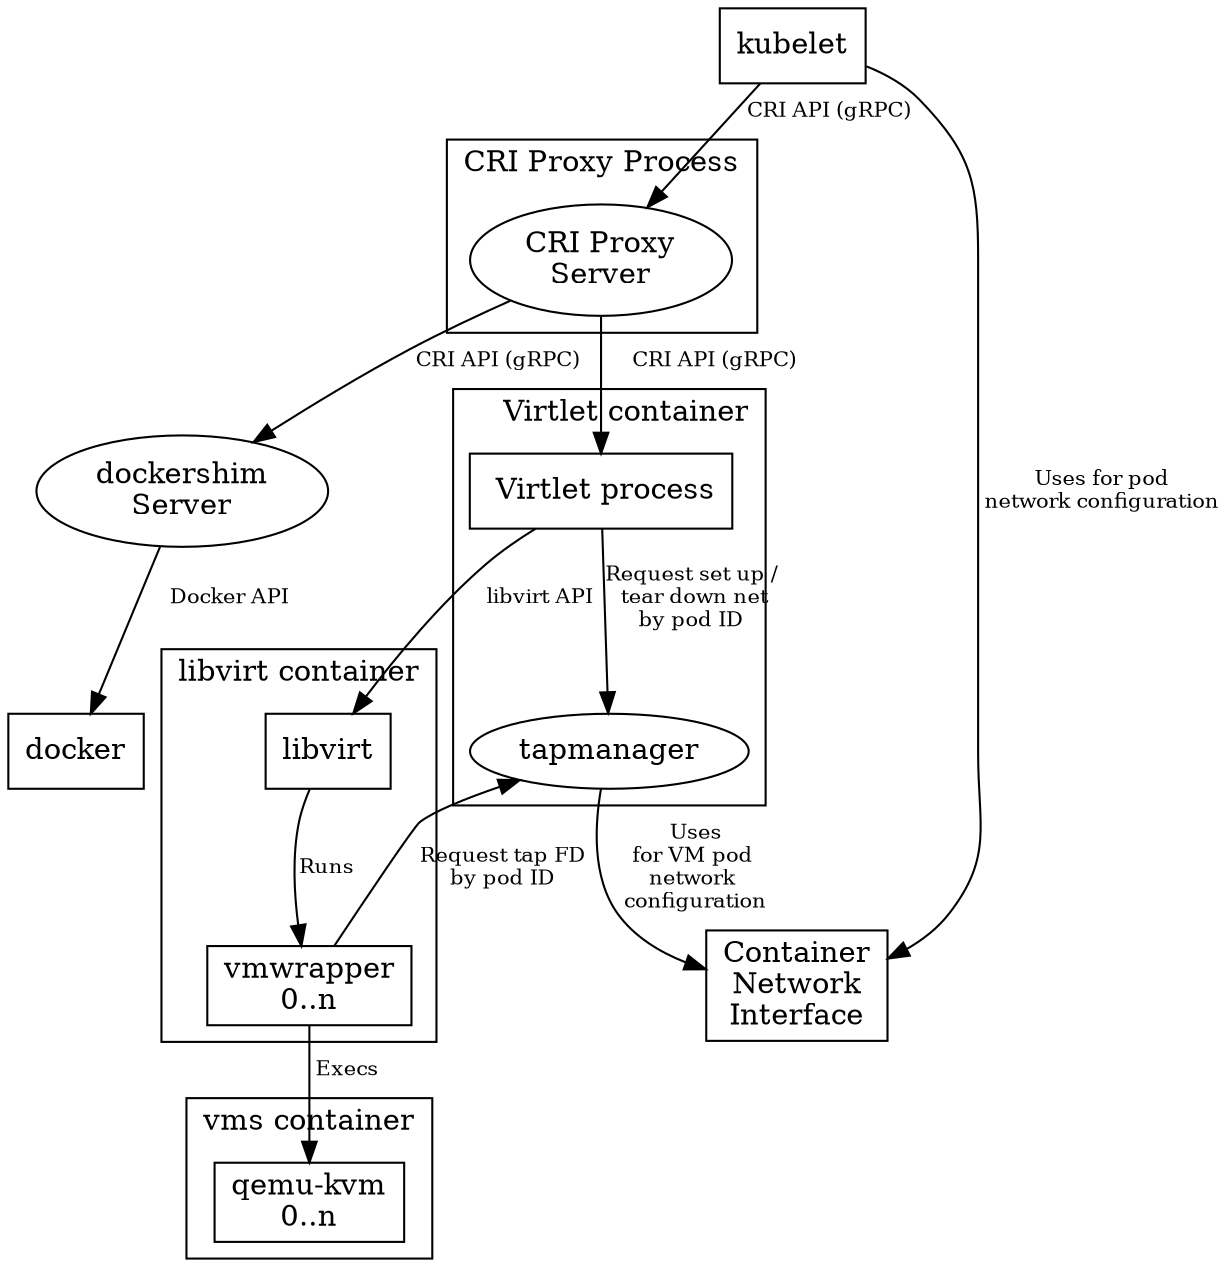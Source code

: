 digraph criproxy {
        compound=true;
        edge [fontsize=10];
        ranksep=0.0001;

        subgraph cluster_0 {
                color=black;
                label="CRI Proxy Process";
                criproxy [label="CRI Proxy\nServer"];
        }
        cni [shape=rectangle, label="Container\nNetwork\nInterface"];
        subgraph cluster_1 {
                label="Virtlet container";
                labeljust="r";
                virtlet [label=" Virtlet process",shape=rectangle];
                virtlet -> tapmanager [label="Request set up /\n tear down net\nby pod ID"];
        }
        subgraph cluster_2 {
                label="libvirt container";
                labeljust="r";
                libvirt [shape=rectangle];
                vmwrapper [shape=rectangle, label="vmwrapper\n0..n"];
                libvirt -> vmwrapper [label="Runs"];
                vmwrapper -> tapmanager [label="Request tap FD\nby pod ID"];
                virtlet -> libvirt [label="libvirt API"];
                // {rank=same vmwrapper qemu_kvm}
        }
        subgraph cluster_3 {
                label="vms container";
                labeljust="r";
                qemu_kvm [shape=rectangle, label="qemu-kvm\n0..n"];
                vmwrapper -> qemu_kvm [label=" Execs", shape=rectangle];
        }
        kubelet [shape=rectangle];
        docker [shape=rectangle];
        docker_shim [label="dockershim\nServer"];
        criproxy -> docker_shim [label=" CRI API (gRPC)  "];
        tapmanager -> cni [label=" Uses                             \nfor VM pod                             \nnetwork                             \n configuration                             "];
        kubelet -> cni [label=" Uses for pod\n network configuration"];
        kubelet -> criproxy [label=" CRI API (gRPC)"];
        criproxy -> virtlet [label="     CRI API (gRPC)"];
        docker_shim -> docker [label="   Docker API"];
        //docker -> vmwrapper [label=" Manages", lhead=cluster_1];
}